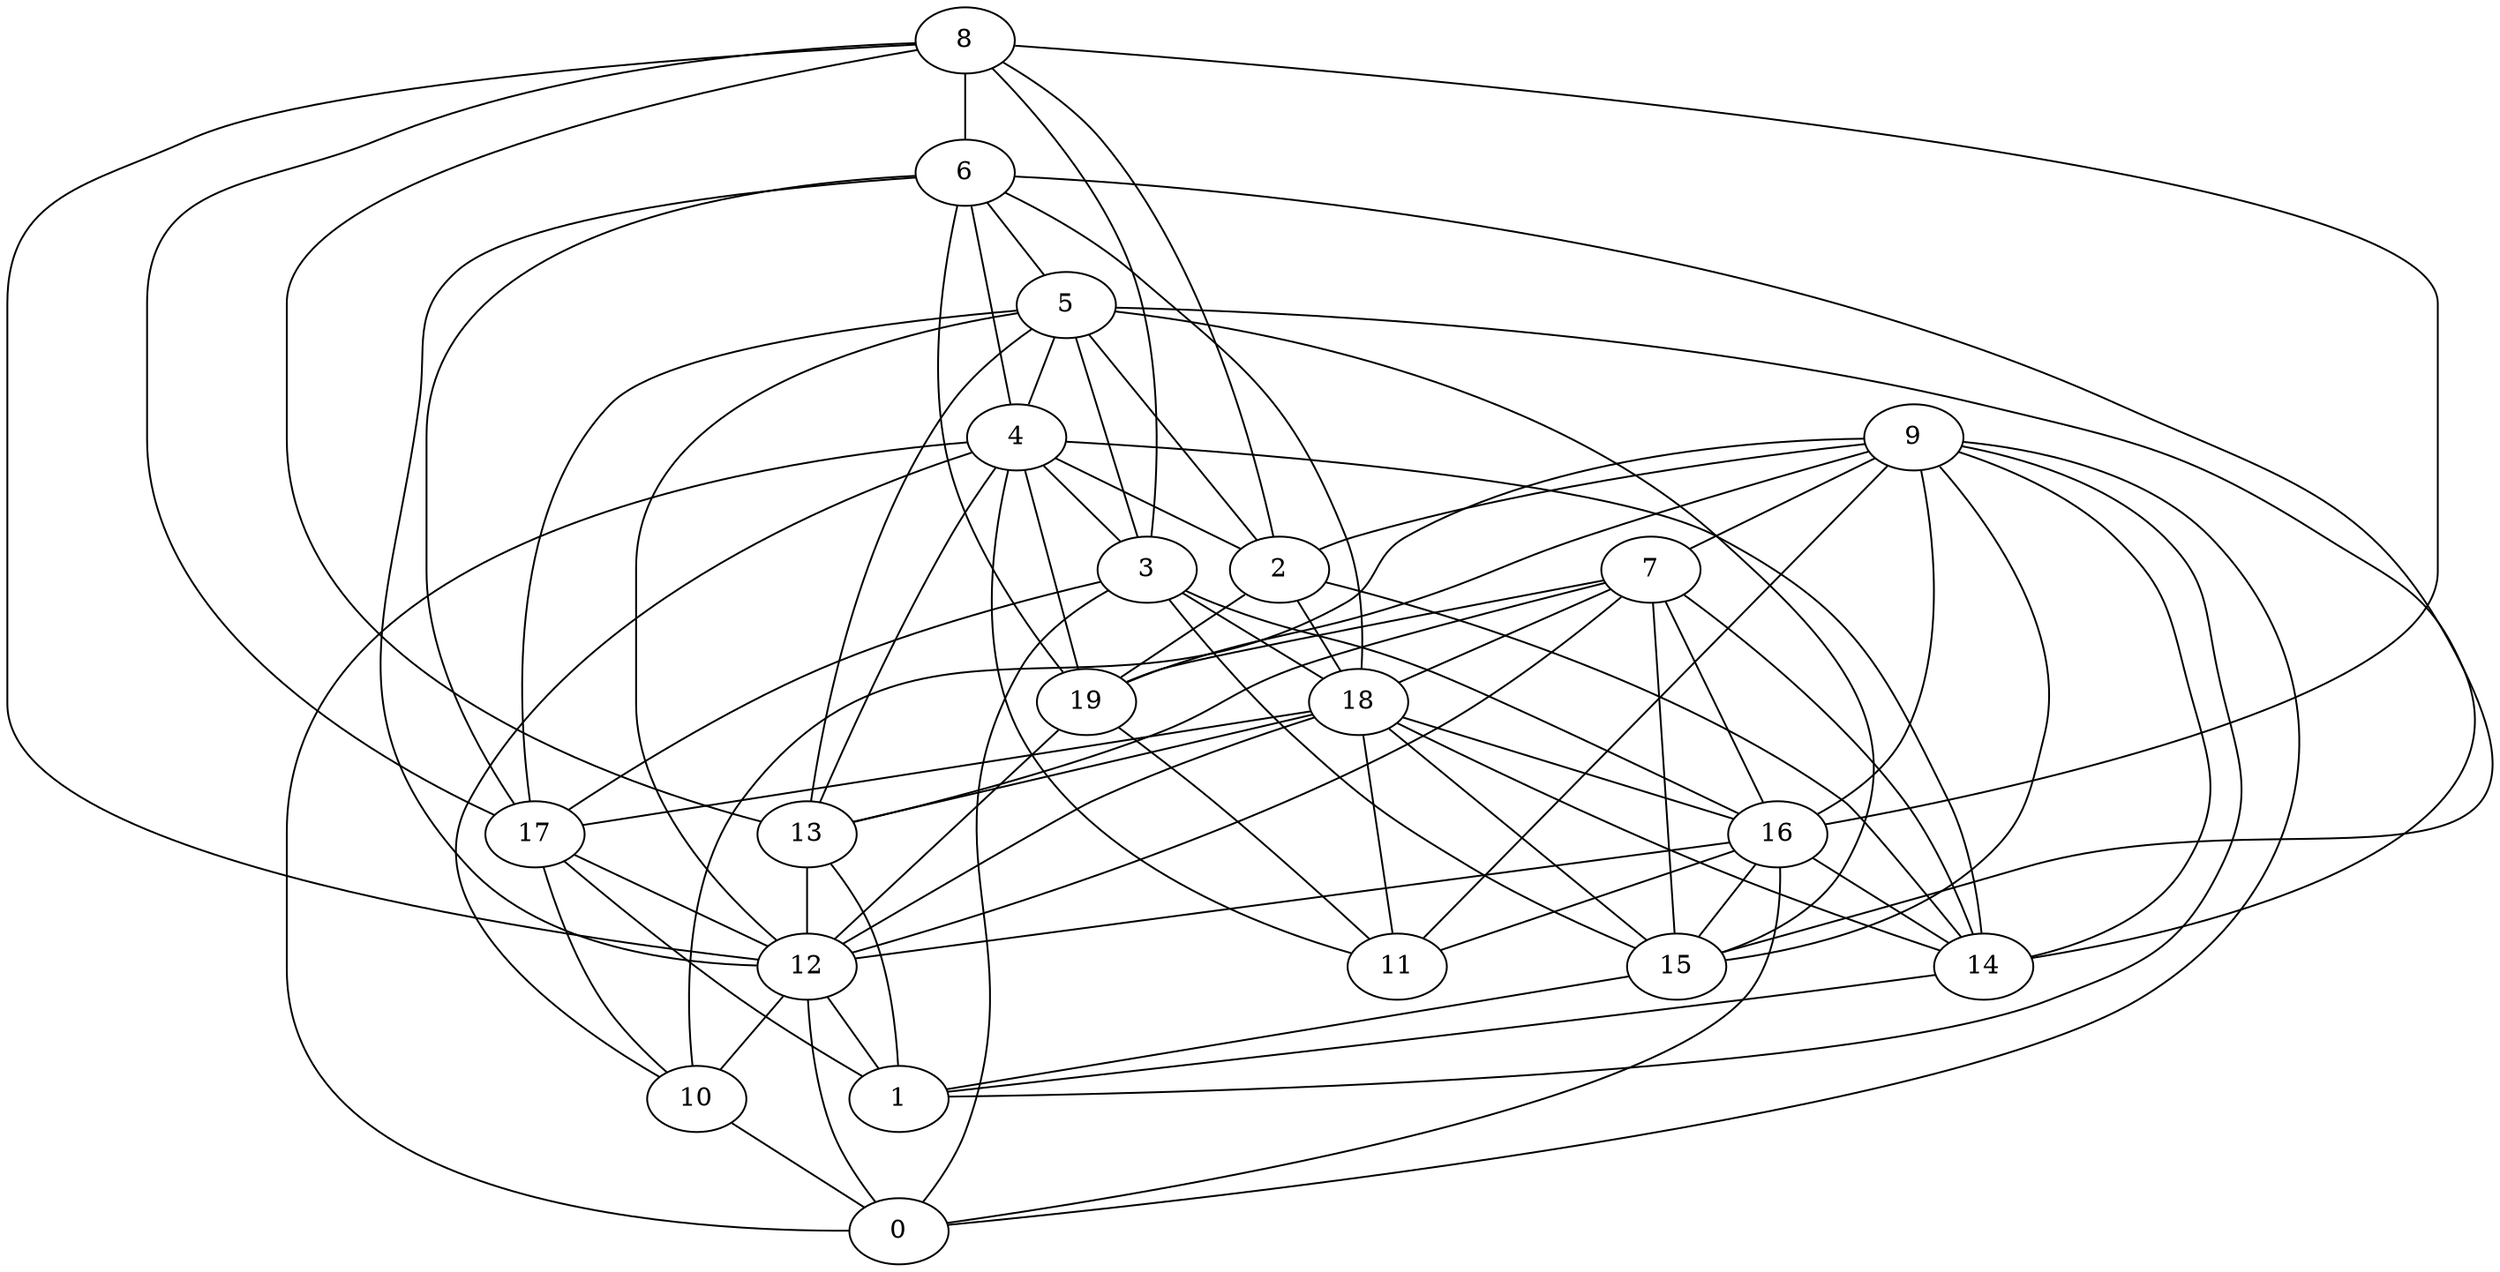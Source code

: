 digraph GG_graph {

subgraph G_graph {
edge [color = black]
"12" -> "0" [dir = none]
"5" -> "17" [dir = none]
"18" -> "17" [dir = none]
"18" -> "14" [dir = none]
"18" -> "15" [dir = none]
"10" -> "0" [dir = none]
"16" -> "0" [dir = none]
"16" -> "15" [dir = none]
"8" -> "2" [dir = none]
"8" -> "16" [dir = none]
"14" -> "1" [dir = none]
"4" -> "13" [dir = none]
"4" -> "11" [dir = none]
"4" -> "19" [dir = none]
"4" -> "3" [dir = none]
"4" -> "10" [dir = none]
"6" -> "19" [dir = none]
"9" -> "15" [dir = none]
"7" -> "14" [dir = none]
"5" -> "2" [dir = none]
"18" -> "12" [dir = none]
"18" -> "16" [dir = none]
"5" -> "3" [dir = none]
"6" -> "17" [dir = none]
"9" -> "16" [dir = none]
"8" -> "12" [dir = none]
"4" -> "0" [dir = none]
"9" -> "2" [dir = none]
"18" -> "11" [dir = none]
"3" -> "17" [dir = none]
"3" -> "0" [dir = none]
"9" -> "10" [dir = none]
"4" -> "2" [dir = none]
"13" -> "12" [dir = none]
"5" -> "4" [dir = none]
"3" -> "15" [dir = none]
"5" -> "14" [dir = none]
"12" -> "1" [dir = none]
"9" -> "11" [dir = none]
"7" -> "15" [dir = none]
"19" -> "11" [dir = none]
"6" -> "15" [dir = none]
"7" -> "12" [dir = none]
"16" -> "14" [dir = none]
"6" -> "12" [dir = none]
"4" -> "14" [dir = none]
"6" -> "5" [dir = none]
"12" -> "10" [dir = none]
"9" -> "7" [dir = none]
"16" -> "11" [dir = none]
"3" -> "18" [dir = none]
"17" -> "12" [dir = none]
"13" -> "1" [dir = none]
"5" -> "13" [dir = none]
"2" -> "18" [dir = none]
"2" -> "19" [dir = none]
"15" -> "1" [dir = none]
"8" -> "17" [dir = none]
"3" -> "16" [dir = none]
"16" -> "12" [dir = none]
"8" -> "3" [dir = none]
"6" -> "18" [dir = none]
"9" -> "0" [dir = none]
"9" -> "14" [dir = none]
"8" -> "6" [dir = none]
"7" -> "19" [dir = none]
"2" -> "14" [dir = none]
"6" -> "4" [dir = none]
"9" -> "1" [dir = none]
"17" -> "10" [dir = none]
"7" -> "16" [dir = none]
"9" -> "19" [dir = none]
"18" -> "13" [dir = none]
"8" -> "13" [dir = none]
"17" -> "1" [dir = none]
"7" -> "18" [dir = none]
"5" -> "15" [dir = none]
"19" -> "12" [dir = none]
"7" -> "13" [dir = none]
"5" -> "12" [dir = none]
}

}
